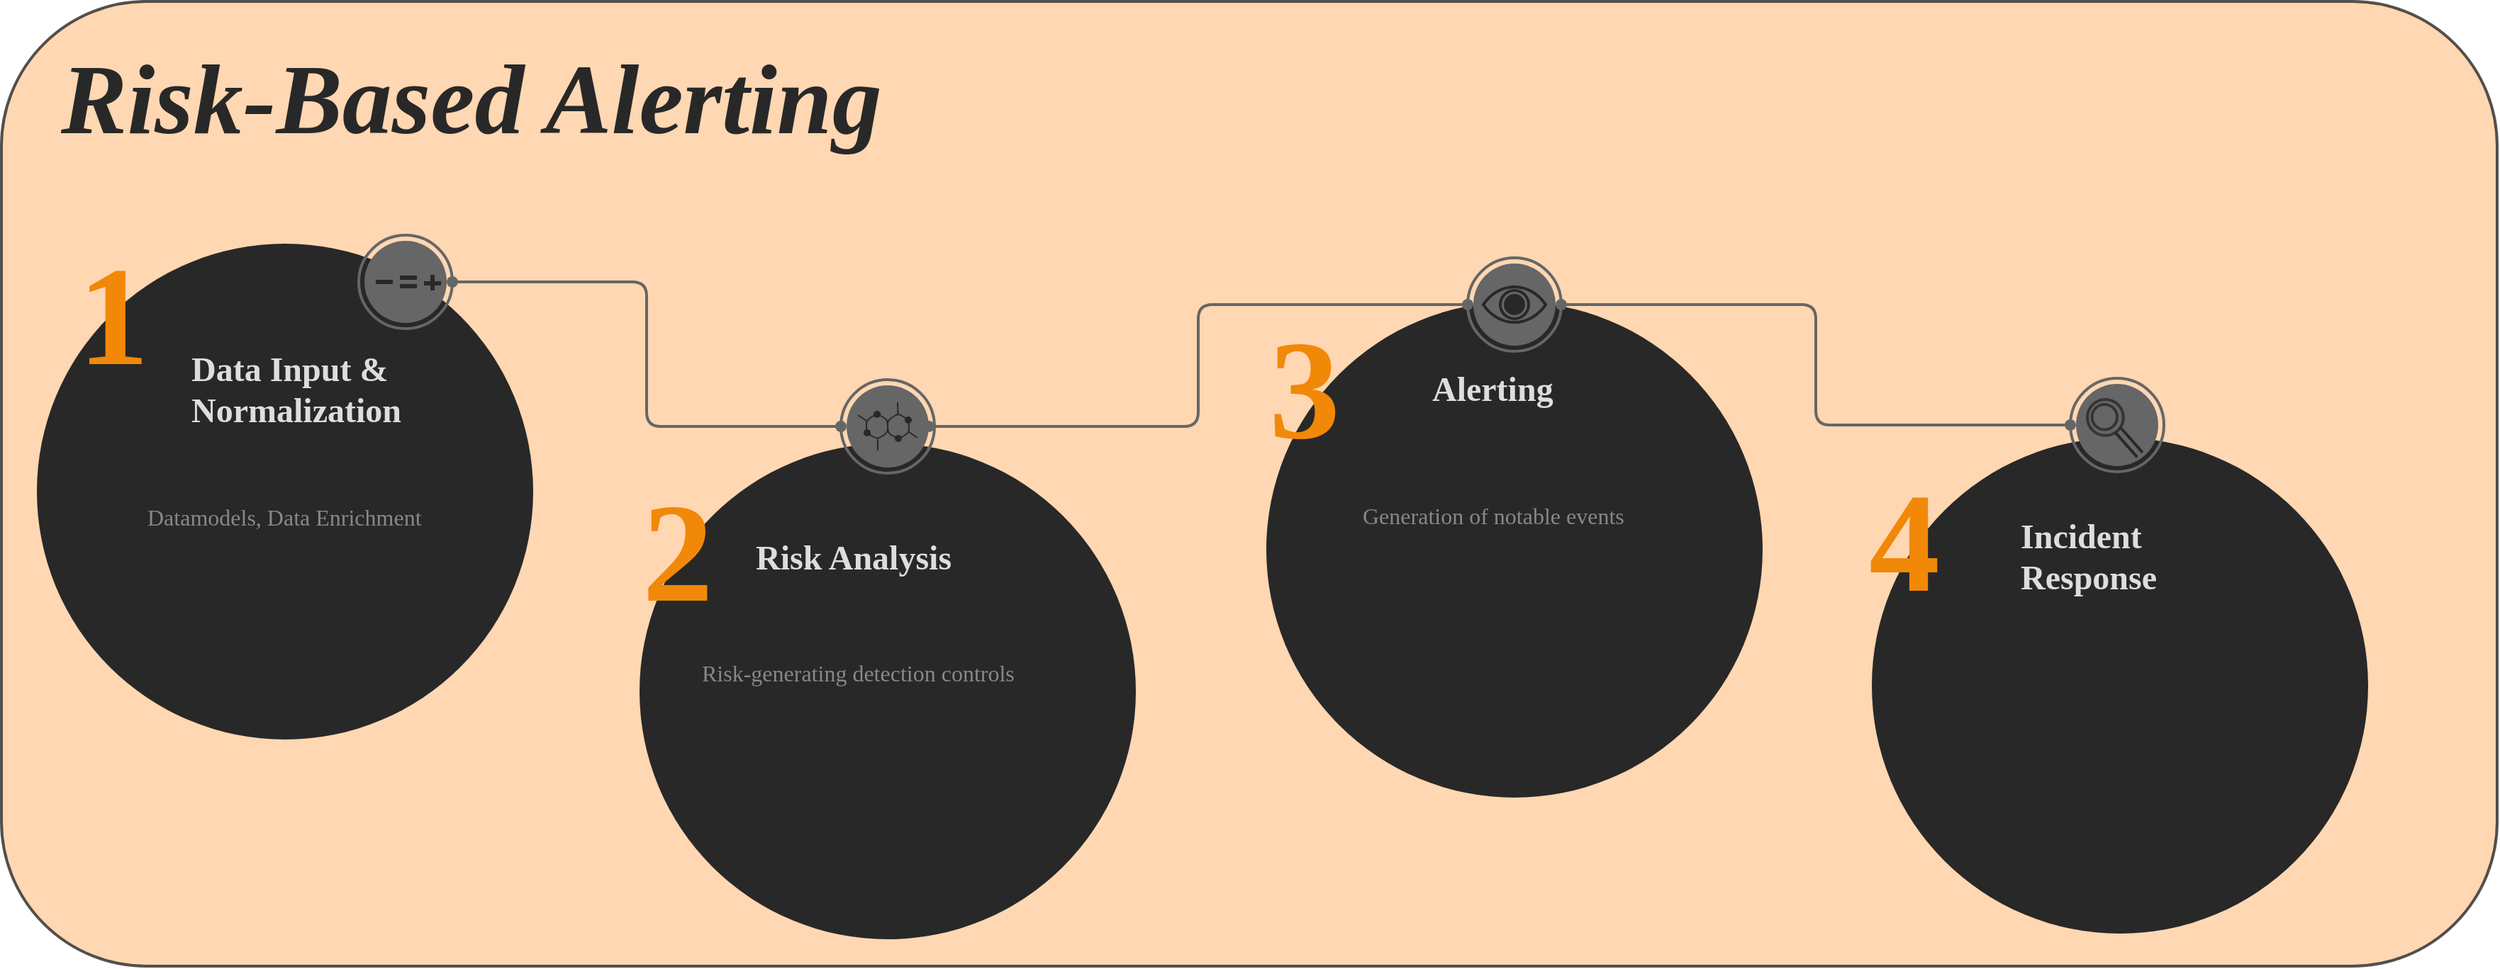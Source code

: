 <mxfile version="13.6.0" type="github">
  <diagram id="6a731a19-8d31-9384-78a2-239565b7b9f0" name="Page-1">
    <mxGraphModel dx="2228" dy="905" grid="1" gridSize="10" guides="1" tooltips="1" connect="1" arrows="1" fold="1" page="1" pageScale="1" pageWidth="1169" pageHeight="827" background="#ffffff" math="0" shadow="0">
      <root>
        <mxCell id="0" />
        <mxCell id="1" parent="0" />
        <mxCell id="qPSUUo0MPtotNdNZpXaL-1101" value="" style="whiteSpace=wrap;html=1;rounded=1;sketch=0;strokeColor=#282828;strokeWidth=2;fontColor=#67AB9F;opacity=80;fillColor=#FFCE9F;" vertex="1" parent="1">
          <mxGeometry x="5" y="29" width="1760" height="681" as="geometry" />
        </mxCell>
        <mxCell id="980" value="" style="ellipse;whiteSpace=wrap;html=1;fontFamily=Verdana;fontSize=16;fontColor=#DDDDDD;strokeColor=none;fillColor=#282828;rounded=1;" parent="1" vertex="1">
          <mxGeometry x="30" y="200" width="350" height="350" as="geometry" />
        </mxCell>
        <mxCell id="981" value="" style="ellipse;whiteSpace=wrap;html=1;fontFamily=Verdana;fontSize=16;fontColor=#DDDDDD;strokeColor=none;fillColor=#282828;rounded=1;" parent="1" vertex="1">
          <mxGeometry x="897" y="241" width="350" height="350" as="geometry" />
        </mxCell>
        <mxCell id="984" value="" style="ellipse;whiteSpace=wrap;html=1;fontFamily=Verdana;fontSize=16;fontColor=#DDDDDD;strokeColor=none;fillColor=#282828;rounded=1;" parent="1" vertex="1">
          <mxGeometry x="455" y="341" width="350" height="350" as="geometry" />
        </mxCell>
        <mxCell id="985" value="Data Input &amp;amp; &lt;br&gt;Normalization" style="text;html=1;resizable=0;points=[];autosize=1;align=left;verticalAlign=top;spacingTop=-4;fontSize=24;fontFamily=Verdana;fontColor=#DDDDDD;fontStyle=1;rounded=1;" parent="1" vertex="1">
          <mxGeometry x="137.0" y="272" width="210" height="60" as="geometry" />
        </mxCell>
        <mxCell id="986" value="1&amp;nbsp;" style="text;html=1;resizable=0;points=[];autosize=1;align=left;verticalAlign=top;spacingTop=-4;fontSize=100;fontFamily=Verdana;fontColor=#F18808;fontStyle=1;rounded=1;" parent="1" vertex="1">
          <mxGeometry x="57" y="189" width="110" height="120" as="geometry" />
        </mxCell>
        <mxCell id="987" value="2" style="text;html=1;resizable=0;points=[];autosize=1;align=left;verticalAlign=top;spacingTop=-4;fontSize=100;fontFamily=Verdana;fontColor=#F18808;fontStyle=1;rounded=1;" parent="1" vertex="1">
          <mxGeometry x="455" y="356" width="74" height="120" as="geometry" />
        </mxCell>
        <mxCell id="988" value="3" style="text;html=1;resizable=0;points=[];autosize=1;align=left;verticalAlign=top;spacingTop=-4;fontSize=100;fontFamily=Verdana;fontColor=#F18808;fontStyle=1;rounded=1;" parent="1" vertex="1">
          <mxGeometry x="897" y="241" width="74" height="120" as="geometry" />
        </mxCell>
        <mxCell id="992" value="Risk-Based Alerting" style="whiteSpace=wrap;html=1;strokeColor=none;fillColor=none;fontFamily=Verdana;fontSize=70;align=left;rounded=1;fontColor=#282828;fontStyle=3" parent="1" vertex="1">
          <mxGeometry x="45" y="59" width="885" height="78" as="geometry" />
        </mxCell>
        <mxCell id="994" value="Risk Analysis" style="text;html=1;resizable=0;points=[];autosize=1;align=left;verticalAlign=top;spacingTop=-4;fontSize=24;fontFamily=Verdana;fontColor=#DDDDDD;fontStyle=1;rounded=1;" parent="1" vertex="1">
          <mxGeometry x="535" y="405" width="190" height="30" as="geometry" />
        </mxCell>
        <mxCell id="995" value="Alerting" style="text;html=1;resizable=0;points=[];autosize=1;align=left;verticalAlign=top;spacingTop=-4;fontSize=24;fontFamily=Verdana;fontColor=#DDDDDD;fontStyle=1;rounded=1;" parent="1" vertex="1">
          <mxGeometry x="1012" y="286" width="120" height="30" as="geometry" />
        </mxCell>
        <mxCell id="998" value="Datamodels, Data Enrichment" style="text;html=1;resizable=0;points=[];autosize=1;align=left;verticalAlign=top;spacingTop=-4;fontSize=16;fontColor=#888888;fontFamily=Verdana;rounded=1;" parent="1" vertex="1">
          <mxGeometry x="106" y="381" width="260" height="20" as="geometry" />
        </mxCell>
        <mxCell id="999" value="Risk-generating detection controls" style="text;html=1;resizable=0;points=[];autosize=1;align=left;verticalAlign=top;spacingTop=-4;fontSize=16;fontColor=#888888;fontFamily=Verdana;rounded=1;" parent="1" vertex="1">
          <mxGeometry x="497" y="491" width="290" height="20" as="geometry" />
        </mxCell>
        <mxCell id="1002" value="Generation of notable events" style="text;html=1;resizable=0;points=[];autosize=1;align=left;verticalAlign=top;spacingTop=-4;fontSize=16;fontColor=#888888;fontFamily=Verdana;rounded=1;" parent="1" vertex="1">
          <mxGeometry x="963" y="380" width="250" height="20" as="geometry" />
        </mxCell>
        <mxCell id="1007" value="" style="endArrow=oval;html=1;fontFamily=Verdana;fontSize=16;fontColor=#DDDDDD;endFill=1;endSize=6;startArrow=oval;startFill=1;strokeWidth=2;movable=1;resizable=1;rotatable=1;deletable=1;editable=1;connectable=1;exitX=0;exitY=0.5;exitDx=0;exitDy=0;edgeStyle=orthogonalEdgeStyle;strokeColor=#666666;entryX=1;entryY=0.5;entryDx=0;entryDy=0;" parent="1" edge="1" target="1017" source="1026">
          <mxGeometry width="50" height="50" relative="1" as="geometry">
            <mxPoint x="601" y="399" as="sourcePoint" />
            <mxPoint x="527" y="251" as="targetPoint" />
          </mxGeometry>
        </mxCell>
        <mxCell id="qPSUUo0MPtotNdNZpXaL-1064" value="" style="group;rounded=1;" vertex="1" connectable="0" parent="1">
          <mxGeometry x="597" y="296" width="66" height="66" as="geometry" />
        </mxCell>
        <mxCell id="1025" value="" style="group;rounded=1;" parent="qPSUUo0MPtotNdNZpXaL-1064" vertex="1" connectable="0">
          <mxGeometry width="66" height="66" as="geometry" />
        </mxCell>
        <mxCell id="1026" value="" style="ellipse;whiteSpace=wrap;html=1;fillColor=none;fontFamily=Verdana;fontSize=16;fontColor=#DDDDDD;strokeColor=#666666;strokeWidth=2;rounded=1;" parent="1025" vertex="1">
          <mxGeometry width="66" height="66" as="geometry" />
        </mxCell>
        <mxCell id="1027" value="" style="ellipse;whiteSpace=wrap;html=1;fillColor=#666666;fontFamily=Verdana;fontSize=16;fontColor=#DDDDDD;strokeColor=none;rounded=1;" parent="1025" vertex="1">
          <mxGeometry x="4" y="4" width="58" height="58" as="geometry" />
        </mxCell>
        <mxCell id="1050" value="" style="ellipse;whiteSpace=wrap;html=1;dashed=1;strokeColor=none;strokeWidth=1;fillColor=#282828;fontFamily=Verdana;fontSize=16;fontColor=#DDDDDD;rounded=1;" parent="qPSUUo0MPtotNdNZpXaL-1064" vertex="1">
          <mxGeometry x="23" y="22" width="5" height="5" as="geometry" />
        </mxCell>
        <mxCell id="1051" value="" style="ellipse;whiteSpace=wrap;html=1;dashed=1;strokeColor=none;strokeWidth=1;fillColor=#282828;fontFamily=Verdana;fontSize=16;fontColor=#DDDDDD;rounded=1;" parent="qPSUUo0MPtotNdNZpXaL-1064" vertex="1">
          <mxGeometry x="45" y="26" width="5" height="5" as="geometry" />
        </mxCell>
        <mxCell id="1052" value="" style="ellipse;whiteSpace=wrap;html=1;dashed=1;strokeColor=none;strokeWidth=1;fillColor=#282828;fontFamily=Verdana;fontSize=16;fontColor=#DDDDDD;rounded=1;" parent="qPSUUo0MPtotNdNZpXaL-1064" vertex="1">
          <mxGeometry x="38" y="39" width="5" height="5" as="geometry" />
        </mxCell>
        <mxCell id="1053" value="" style="ellipse;whiteSpace=wrap;html=1;dashed=1;strokeColor=none;strokeWidth=1;fillColor=#282828;fontFamily=Verdana;fontSize=16;fontColor=#DDDDDD;rounded=1;" parent="qPSUUo0MPtotNdNZpXaL-1064" vertex="1">
          <mxGeometry x="16" y="35" width="5" height="5" as="geometry" />
        </mxCell>
        <mxCell id="1054" value="" style="shape=hexagon;perimeter=hexagonPerimeter;whiteSpace=wrap;html=1;strokeColor=#282828;strokeWidth=1;fillColor=none;fontFamily=Verdana;fontSize=16;fontColor=#DDDDDD;direction=south;rounded=1;" parent="qPSUUo0MPtotNdNZpXaL-1064" vertex="1">
          <mxGeometry x="18" y="24" width="15" height="18" as="geometry" />
        </mxCell>
        <mxCell id="1055" value="" style="shape=hexagon;perimeter=hexagonPerimeter;whiteSpace=wrap;html=1;strokeColor=#282828;strokeWidth=1;fillColor=none;fontFamily=Verdana;fontSize=16;fontColor=#DDDDDD;direction=south;rounded=1;" parent="qPSUUo0MPtotNdNZpXaL-1064" vertex="1">
          <mxGeometry x="33" y="24" width="15" height="18" as="geometry" />
        </mxCell>
        <mxCell id="1056" value="" style="endArrow=none;html=1;strokeColor=#282828;strokeWidth=1;fontFamily=Verdana;fontSize=16;fontColor=#DDDDDD;endFill=0;" parent="qPSUUo0MPtotNdNZpXaL-1064" edge="1">
          <mxGeometry width="50" height="50" relative="1" as="geometry">
            <mxPoint x="40" y="16" as="sourcePoint" />
            <mxPoint x="40.24" y="24.158" as="targetPoint" />
          </mxGeometry>
        </mxCell>
        <mxCell id="1057" value="" style="endArrow=none;html=1;strokeColor=#282828;strokeWidth=1;fontFamily=Verdana;fontSize=16;fontColor=#DDDDDD;endFill=0;" parent="qPSUUo0MPtotNdNZpXaL-1064" edge="1">
          <mxGeometry width="50" height="50" relative="1" as="geometry">
            <mxPoint x="26" y="42" as="sourcePoint" />
            <mxPoint x="26" y="50" as="targetPoint" />
          </mxGeometry>
        </mxCell>
        <mxCell id="1058" value="" style="endArrow=none;html=1;strokeColor=#282828;strokeWidth=1;fontFamily=Verdana;fontSize=16;fontColor=#DDDDDD;endFill=0;" parent="qPSUUo0MPtotNdNZpXaL-1064" edge="1">
          <mxGeometry width="50" height="50" relative="1" as="geometry">
            <mxPoint x="48" y="37" as="sourcePoint" />
            <mxPoint x="54" y="41" as="targetPoint" />
          </mxGeometry>
        </mxCell>
        <mxCell id="1059" value="" style="endArrow=none;html=1;strokeColor=#282828;strokeWidth=1;fontFamily=Verdana;fontSize=16;fontColor=#DDDDDD;endFill=0;" parent="qPSUUo0MPtotNdNZpXaL-1064" edge="1">
          <mxGeometry width="50" height="50" relative="1" as="geometry">
            <mxPoint x="12" y="25" as="sourcePoint" />
            <mxPoint x="18" y="29" as="targetPoint" />
          </mxGeometry>
        </mxCell>
        <mxCell id="qPSUUo0MPtotNdNZpXaL-1066" value="" style="group;rounded=1;" vertex="1" connectable="0" parent="1">
          <mxGeometry x="1039" y="210" width="66" height="66" as="geometry" />
        </mxCell>
        <mxCell id="1019" value="" style="group;rounded=1;" parent="qPSUUo0MPtotNdNZpXaL-1066" vertex="1" connectable="0">
          <mxGeometry width="66" height="66" as="geometry" />
        </mxCell>
        <mxCell id="1020" value="" style="ellipse;whiteSpace=wrap;html=1;fillColor=none;fontFamily=Verdana;fontSize=16;fontColor=#DDDDDD;strokeColor=#666666;strokeWidth=2;rounded=1;" parent="1019" vertex="1">
          <mxGeometry width="66" height="66" as="geometry" />
        </mxCell>
        <mxCell id="1021" value="" style="ellipse;whiteSpace=wrap;html=1;fillColor=#666666;fontFamily=Verdana;fontSize=16;fontColor=#DDDDDD;strokeColor=none;rounded=1;" parent="1019" vertex="1">
          <mxGeometry x="4" y="4" width="58" height="58" as="geometry" />
        </mxCell>
        <mxCell id="1041" value="" style="html=1;verticalLabelPosition=bottom;labelBackgroundColor=#ffffff;verticalAlign=top;strokeWidth=2;strokeColor=#282828;fillColor=none;shadow=0;dashed=0;shape=mxgraph.ios7.icons.eye;fontFamily=Verdana;fontSize=16;fontColor=#DDDDDD;rounded=1;" parent="qPSUUo0MPtotNdNZpXaL-1066" vertex="1">
          <mxGeometry x="11" y="20.5" width="44" height="25" as="geometry" />
        </mxCell>
        <mxCell id="1042" value="" style="ellipse;whiteSpace=wrap;html=1;dashed=1;strokeColor=none;strokeWidth=1;fillColor=#282828;fontFamily=Verdana;fontSize=16;fontColor=#DDDDDD;rounded=1;" parent="qPSUUo0MPtotNdNZpXaL-1066" vertex="1">
          <mxGeometry x="22" y="22" width="22" height="22" as="geometry" />
        </mxCell>
        <mxCell id="1043" value="" style="ellipse;whiteSpace=wrap;html=1;dashed=1;strokeColor=none;strokeWidth=1;fillColor=#666666;fontFamily=Verdana;fontSize=16;fontColor=#DDDDDD;rounded=1;" parent="qPSUUo0MPtotNdNZpXaL-1066" vertex="1">
          <mxGeometry x="24" y="24" width="18" height="18" as="geometry" />
        </mxCell>
        <mxCell id="1044" value="" style="ellipse;whiteSpace=wrap;html=1;dashed=1;strokeColor=none;strokeWidth=1;fillColor=#282828;fontFamily=Verdana;fontSize=16;fontColor=#DDDDDD;rounded=1;" parent="qPSUUo0MPtotNdNZpXaL-1066" vertex="1">
          <mxGeometry x="25.5" y="25.5" width="15" height="15" as="geometry" />
        </mxCell>
        <mxCell id="qPSUUo0MPtotNdNZpXaL-1068" value="" style="endArrow=oval;html=1;fontFamily=Verdana;fontSize=16;fontColor=#DDDDDD;endFill=1;endSize=6;startArrow=oval;startFill=1;strokeWidth=2;movable=1;resizable=1;rotatable=1;deletable=1;editable=1;connectable=1;exitX=0;exitY=0.5;exitDx=0;exitDy=0;edgeStyle=orthogonalEdgeStyle;strokeColor=#666666;entryX=1;entryY=0.5;entryDx=0;entryDy=0;" edge="1" parent="1" source="1020" target="1027">
          <mxGeometry width="50" height="50" relative="1" as="geometry">
            <mxPoint x="601" y="399" as="sourcePoint" />
            <mxPoint x="663" y="400" as="targetPoint" />
          </mxGeometry>
        </mxCell>
        <mxCell id="qPSUUo0MPtotNdNZpXaL-1070" value="" style="ellipse;whiteSpace=wrap;html=1;fontFamily=Verdana;fontSize=16;fontColor=#DDDDDD;strokeColor=none;fillColor=#282828;rounded=1;" vertex="1" parent="1">
          <mxGeometry x="1324" y="337" width="350" height="350" as="geometry" />
        </mxCell>
        <mxCell id="qPSUUo0MPtotNdNZpXaL-1071" value="4" style="text;html=1;resizable=0;points=[];autosize=1;align=left;verticalAlign=top;spacingTop=-4;fontSize=100;fontFamily=Verdana;fontColor=#F18808;fontStyle=1;rounded=1;" vertex="1" parent="1">
          <mxGeometry x="1320" y="349" width="90" height="120" as="geometry" />
        </mxCell>
        <mxCell id="qPSUUo0MPtotNdNZpXaL-1085" value="" style="group" vertex="1" connectable="0" parent="1">
          <mxGeometry x="1464" y="295" width="66" height="66" as="geometry" />
        </mxCell>
        <mxCell id="qPSUUo0MPtotNdNZpXaL-1073" value="" style="group;rounded=1;" vertex="1" connectable="0" parent="qPSUUo0MPtotNdNZpXaL-1085">
          <mxGeometry width="66" height="66" as="geometry" />
        </mxCell>
        <mxCell id="qPSUUo0MPtotNdNZpXaL-1074" value="" style="group;rounded=1;" vertex="1" connectable="0" parent="qPSUUo0MPtotNdNZpXaL-1073">
          <mxGeometry width="66" height="66" as="geometry" />
        </mxCell>
        <mxCell id="qPSUUo0MPtotNdNZpXaL-1075" value="" style="ellipse;whiteSpace=wrap;html=1;fillColor=none;fontFamily=Verdana;fontSize=16;fontColor=#DDDDDD;strokeColor=#666666;strokeWidth=2;rounded=1;" vertex="1" parent="qPSUUo0MPtotNdNZpXaL-1074">
          <mxGeometry width="66" height="66" as="geometry" />
        </mxCell>
        <mxCell id="qPSUUo0MPtotNdNZpXaL-1076" value="" style="ellipse;whiteSpace=wrap;html=1;fillColor=#666666;fontFamily=Verdana;fontSize=16;fontColor=#DDDDDD;strokeColor=none;rounded=1;" vertex="1" parent="qPSUUo0MPtotNdNZpXaL-1074">
          <mxGeometry x="4" y="4" width="58" height="58" as="geometry" />
        </mxCell>
        <mxCell id="qPSUUo0MPtotNdNZpXaL-1095" value="" style="group" vertex="1" connectable="0" parent="qPSUUo0MPtotNdNZpXaL-1074">
          <mxGeometry x="12" y="15" width="37" height="39" as="geometry" />
        </mxCell>
        <mxCell id="qPSUUo0MPtotNdNZpXaL-1090" value="" style="ellipse;whiteSpace=wrap;html=1;aspect=fixed;rounded=1;sketch=0;fontColor=#67AB9F;opacity=80;fillColor=none;strokeColor=#282828;strokeWidth=2;" vertex="1" parent="qPSUUo0MPtotNdNZpXaL-1095">
          <mxGeometry width="25.385" height="25.385" as="geometry" />
        </mxCell>
        <mxCell id="qPSUUo0MPtotNdNZpXaL-1091" value="" style="ellipse;whiteSpace=wrap;html=1;aspect=fixed;rounded=1;sketch=0;fontColor=#67AB9F;opacity=80;fillColor=none;strokeColor=#282828;strokeWidth=2;" vertex="1" parent="qPSUUo0MPtotNdNZpXaL-1095">
          <mxGeometry x="3.269" y="3.482" width="17.769" height="17.769" as="geometry" />
        </mxCell>
        <mxCell id="qPSUUo0MPtotNdNZpXaL-1094" value="" style="shape=link;html=1;fontColor=#67AB9F;exitX=1;exitY=1;exitDx=0;exitDy=0;strokeColor=#282828;strokeWidth=2;" edge="1" parent="qPSUUo0MPtotNdNZpXaL-1095" source="qPSUUo0MPtotNdNZpXaL-1090">
          <mxGeometry width="100" relative="1" as="geometry">
            <mxPoint x="88.231" y="-5.571" as="sourcePoint" />
            <mxPoint x="37" y="39" as="targetPoint" />
          </mxGeometry>
        </mxCell>
        <mxCell id="qPSUUo0MPtotNdNZpXaL-1086" value="" style="endArrow=oval;html=1;fontFamily=Verdana;fontSize=16;fontColor=#DDDDDD;endFill=1;endSize=6;startArrow=oval;startFill=1;strokeWidth=2;movable=1;resizable=1;rotatable=1;deletable=1;editable=1;connectable=1;exitX=0;exitY=0.5;exitDx=0;exitDy=0;edgeStyle=orthogonalEdgeStyle;strokeColor=#666666;entryX=1;entryY=0.5;entryDx=0;entryDy=0;" edge="1" parent="1" source="qPSUUo0MPtotNdNZpXaL-1075" target="1020">
          <mxGeometry width="50" height="50" relative="1" as="geometry">
            <mxPoint x="1039.0" y="239" as="sourcePoint" />
            <mxPoint x="659.0" y="359" as="targetPoint" />
          </mxGeometry>
        </mxCell>
        <mxCell id="qPSUUo0MPtotNdNZpXaL-1087" value="" style="group" vertex="1" connectable="0" parent="1">
          <mxGeometry x="257" y="194" width="66" height="66" as="geometry" />
        </mxCell>
        <mxCell id="1016" value="" style="group;rounded=1;" parent="qPSUUo0MPtotNdNZpXaL-1087" vertex="1" connectable="0">
          <mxGeometry width="66" height="66" as="geometry" />
        </mxCell>
        <mxCell id="1017" value="" style="ellipse;whiteSpace=wrap;html=1;fillColor=none;fontFamily=Verdana;fontSize=16;fontColor=#DDDDDD;strokeColor=#666666;strokeWidth=2;rounded=1;" parent="1016" vertex="1">
          <mxGeometry width="66" height="66" as="geometry" />
        </mxCell>
        <mxCell id="1018" value="" style="ellipse;whiteSpace=wrap;html=1;fillColor=#666666;fontFamily=Verdana;fontSize=16;fontColor=#DDDDDD;strokeColor=none;rounded=1;" parent="1016" vertex="1">
          <mxGeometry x="4" y="4" width="58" height="58" as="geometry" />
        </mxCell>
        <mxCell id="1045" value="" style="endArrow=none;html=1;strokeColor=#282828;strokeWidth=3;fontFamily=Verdana;fontSize=16;fontColor=#DDDDDD;endFill=0;" parent="qPSUUo0MPtotNdNZpXaL-1087" edge="1">
          <mxGeometry x="13" y="33" width="50" height="50" as="geometry">
            <mxPoint x="12" y="33" as="sourcePoint" />
            <mxPoint x="24" y="33" as="targetPoint" />
          </mxGeometry>
        </mxCell>
        <mxCell id="1046" value="" style="endArrow=none;html=1;strokeColor=#282828;strokeWidth=3;fontFamily=Verdana;fontSize=16;fontColor=#DDDDDD;endFill=0;" parent="qPSUUo0MPtotNdNZpXaL-1087" edge="1">
          <mxGeometry x="30" y="36" width="50" height="50" as="geometry">
            <mxPoint x="29" y="36" as="sourcePoint" />
            <mxPoint x="41" y="36" as="targetPoint" />
          </mxGeometry>
        </mxCell>
        <mxCell id="1047" value="" style="endArrow=none;html=1;strokeColor=#282828;strokeWidth=3;fontFamily=Verdana;fontSize=16;fontColor=#DDDDDD;endFill=0;" parent="qPSUUo0MPtotNdNZpXaL-1087" edge="1">
          <mxGeometry x="30" y="30" width="50" height="50" as="geometry">
            <mxPoint x="29" y="30" as="sourcePoint" />
            <mxPoint x="41" y="30" as="targetPoint" />
          </mxGeometry>
        </mxCell>
        <mxCell id="1048" value="" style="endArrow=none;html=1;strokeColor=#282828;strokeWidth=3;fontFamily=Verdana;fontSize=16;fontColor=#DDDDDD;endFill=0;" parent="qPSUUo0MPtotNdNZpXaL-1087" edge="1">
          <mxGeometry x="47" y="34" width="50" height="50" as="geometry">
            <mxPoint x="46" y="34" as="sourcePoint" />
            <mxPoint x="58" y="34" as="targetPoint" />
          </mxGeometry>
        </mxCell>
        <mxCell id="1049" value="" style="endArrow=none;html=1;strokeColor=#282828;strokeWidth=3;fontFamily=Verdana;fontSize=16;fontColor=#DDDDDD;endFill=0;rotation=0;" parent="qPSUUo0MPtotNdNZpXaL-1087" edge="1">
          <mxGeometry x="46" y="34" width="50" height="50" as="geometry">
            <mxPoint x="52" y="28" as="sourcePoint" />
            <mxPoint x="52" y="39" as="targetPoint" />
          </mxGeometry>
        </mxCell>
        <mxCell id="qPSUUo0MPtotNdNZpXaL-1088" value="&lt;div&gt;Incident &lt;br&gt;&lt;/div&gt;&lt;div&gt;Response&lt;/div&gt;" style="text;html=1;resizable=0;points=[];autosize=1;align=left;verticalAlign=top;spacingTop=-4;fontSize=24;fontFamily=Verdana;fontColor=#DDDDDD;fontStyle=1;rounded=1;" vertex="1" parent="1">
          <mxGeometry x="1427" y="390" width="140" height="60" as="geometry" />
        </mxCell>
      </root>
    </mxGraphModel>
  </diagram>
</mxfile>
